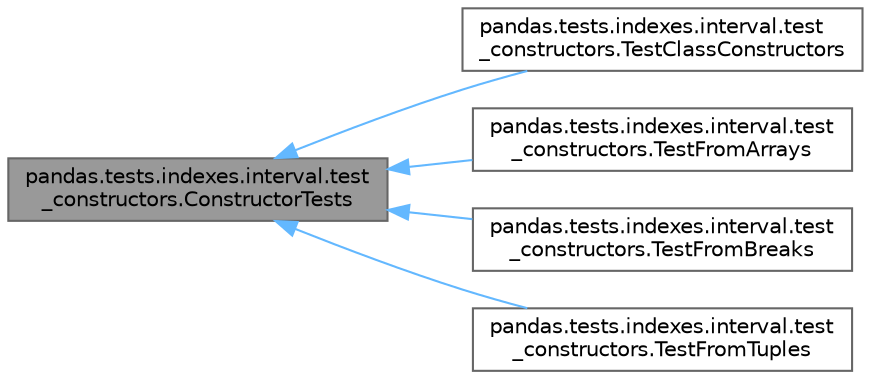 digraph "pandas.tests.indexes.interval.test_constructors.ConstructorTests"
{
 // LATEX_PDF_SIZE
  bgcolor="transparent";
  edge [fontname=Helvetica,fontsize=10,labelfontname=Helvetica,labelfontsize=10];
  node [fontname=Helvetica,fontsize=10,shape=box,height=0.2,width=0.4];
  rankdir="LR";
  Node1 [id="Node000001",label="pandas.tests.indexes.interval.test\l_constructors.ConstructorTests",height=0.2,width=0.4,color="gray40", fillcolor="grey60", style="filled", fontcolor="black",tooltip=" "];
  Node1 -> Node2 [id="edge1_Node000001_Node000002",dir="back",color="steelblue1",style="solid",tooltip=" "];
  Node2 [id="Node000002",label="pandas.tests.indexes.interval.test\l_constructors.TestClassConstructors",height=0.2,width=0.4,color="gray40", fillcolor="white", style="filled",URL="$db/de0/classpandas_1_1tests_1_1indexes_1_1interval_1_1test__constructors_1_1TestClassConstructors.html",tooltip=" "];
  Node1 -> Node3 [id="edge2_Node000001_Node000003",dir="back",color="steelblue1",style="solid",tooltip=" "];
  Node3 [id="Node000003",label="pandas.tests.indexes.interval.test\l_constructors.TestFromArrays",height=0.2,width=0.4,color="gray40", fillcolor="white", style="filled",URL="$d5/d6d/classpandas_1_1tests_1_1indexes_1_1interval_1_1test__constructors_1_1TestFromArrays.html",tooltip=" "];
  Node1 -> Node4 [id="edge3_Node000001_Node000004",dir="back",color="steelblue1",style="solid",tooltip=" "];
  Node4 [id="Node000004",label="pandas.tests.indexes.interval.test\l_constructors.TestFromBreaks",height=0.2,width=0.4,color="gray40", fillcolor="white", style="filled",URL="$d4/deb/classpandas_1_1tests_1_1indexes_1_1interval_1_1test__constructors_1_1TestFromBreaks.html",tooltip=" "];
  Node1 -> Node5 [id="edge4_Node000001_Node000005",dir="back",color="steelblue1",style="solid",tooltip=" "];
  Node5 [id="Node000005",label="pandas.tests.indexes.interval.test\l_constructors.TestFromTuples",height=0.2,width=0.4,color="gray40", fillcolor="white", style="filled",URL="$dd/dc1/classpandas_1_1tests_1_1indexes_1_1interval_1_1test__constructors_1_1TestFromTuples.html",tooltip=" "];
}

